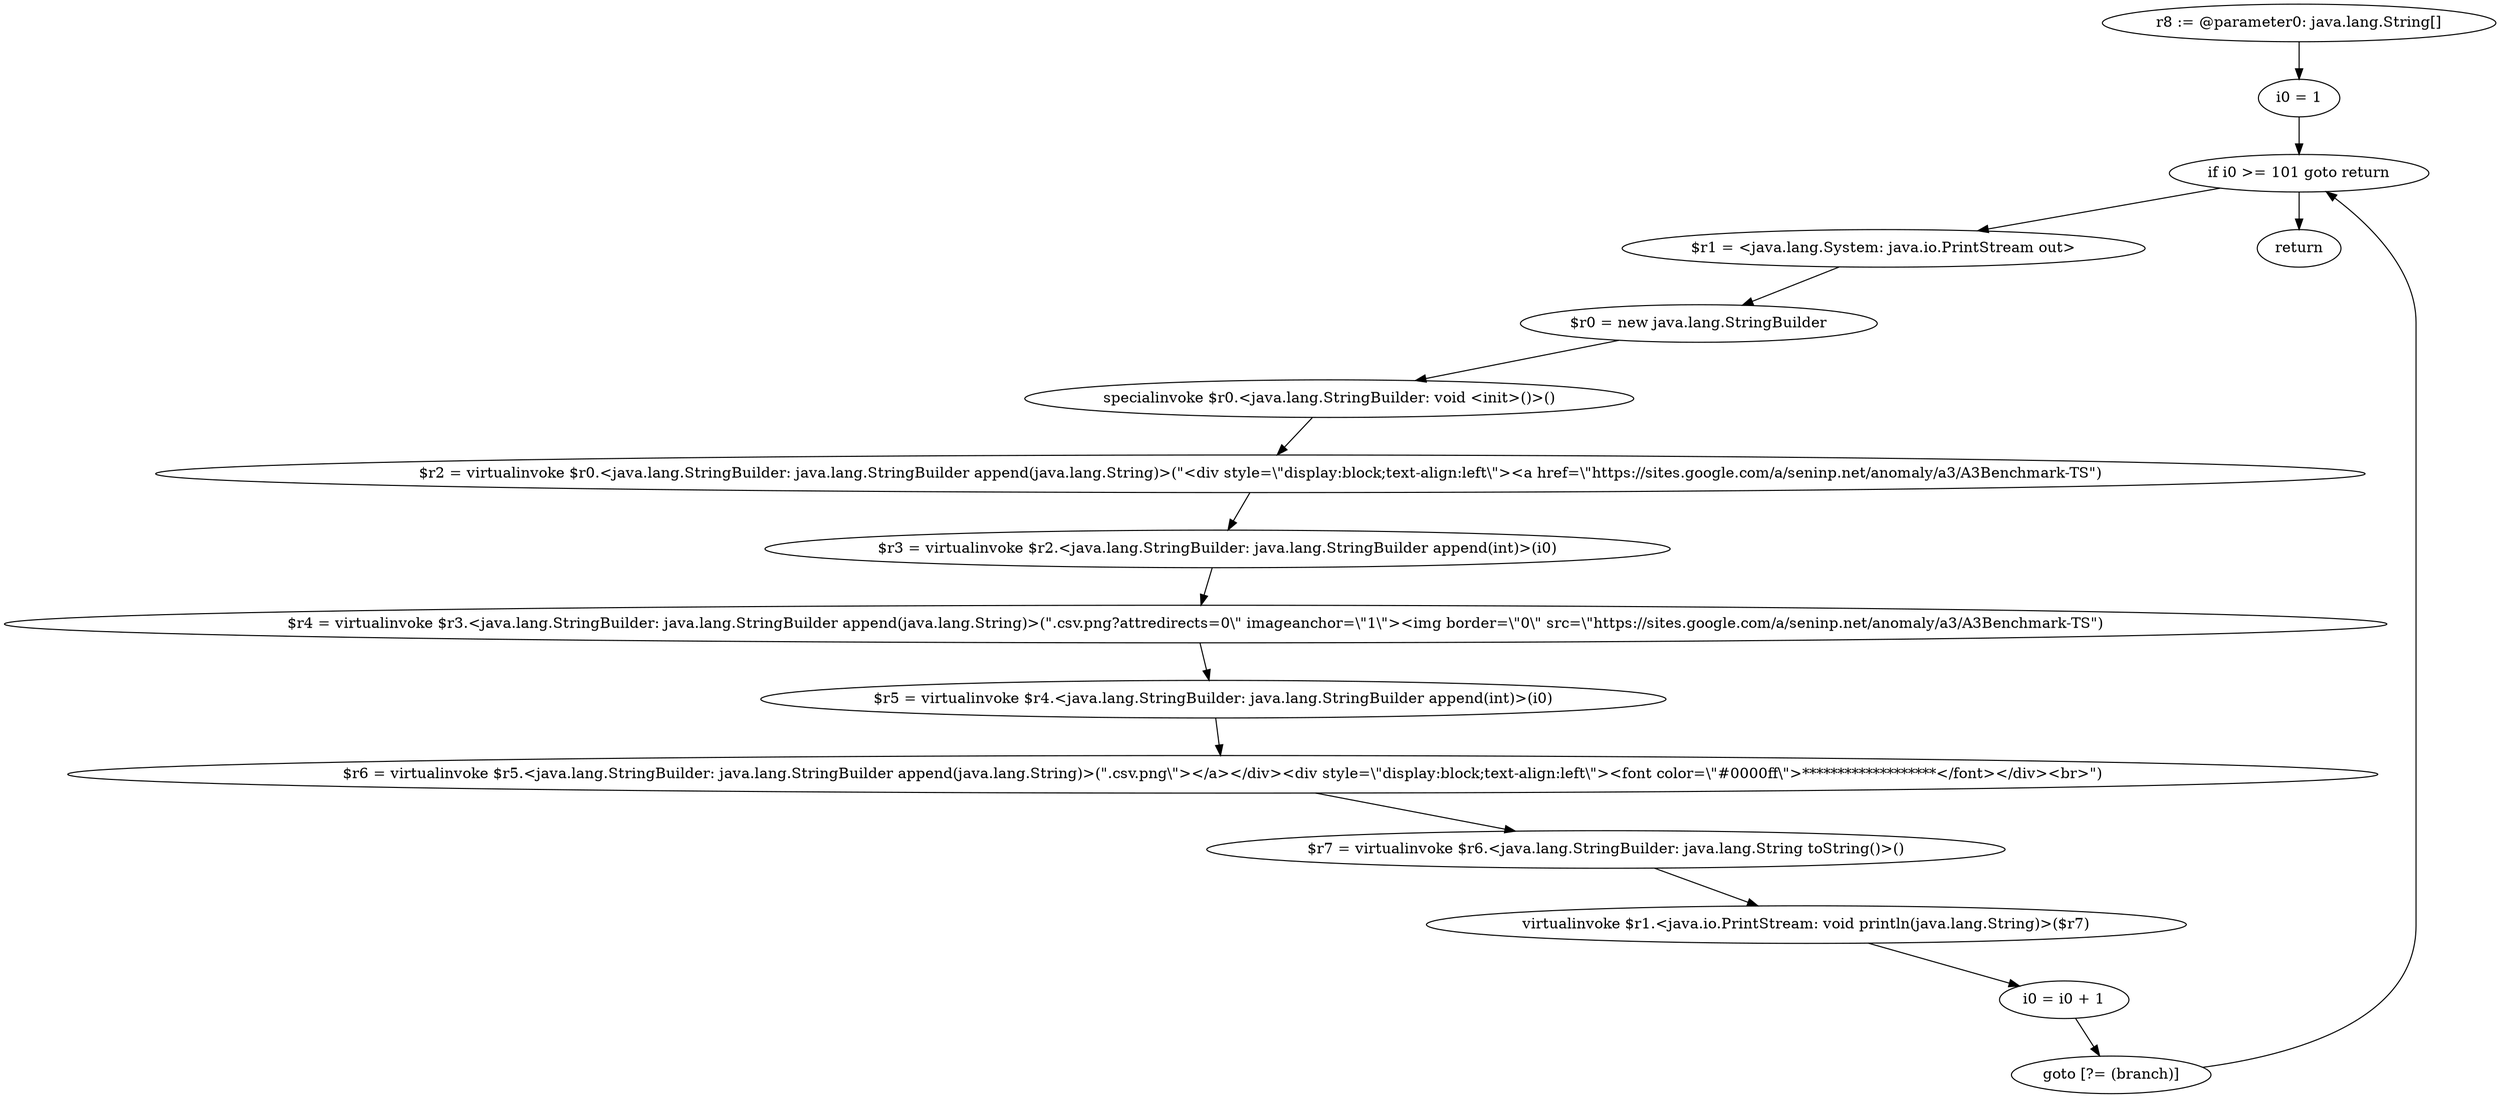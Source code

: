 digraph "unitGraph" {
    "r8 := @parameter0: java.lang.String[]"
    "i0 = 1"
    "if i0 >= 101 goto return"
    "$r1 = <java.lang.System: java.io.PrintStream out>"
    "$r0 = new java.lang.StringBuilder"
    "specialinvoke $r0.<java.lang.StringBuilder: void <init>()>()"
    "$r2 = virtualinvoke $r0.<java.lang.StringBuilder: java.lang.StringBuilder append(java.lang.String)>(\"<div style=\\\"display:block;text-align:left\\\"><a href=\\\"https://sites.google.com/a/seninp.net/anomaly/a3/A3Benchmark-TS\")"
    "$r3 = virtualinvoke $r2.<java.lang.StringBuilder: java.lang.StringBuilder append(int)>(i0)"
    "$r4 = virtualinvoke $r3.<java.lang.StringBuilder: java.lang.StringBuilder append(java.lang.String)>(\".csv.png?attredirects=0\\\" imageanchor=\\\"1\\\"><img border=\\\"0\\\" src=\\\"https://sites.google.com/a/seninp.net/anomaly/a3/A3Benchmark-TS\")"
    "$r5 = virtualinvoke $r4.<java.lang.StringBuilder: java.lang.StringBuilder append(int)>(i0)"
    "$r6 = virtualinvoke $r5.<java.lang.StringBuilder: java.lang.StringBuilder append(java.lang.String)>(\".csv.png\\\"></a></div><div style=\\\"display:block;text-align:left\\\"><font color=\\\"#0000ff\\\">*******************</font></div><br>\")"
    "$r7 = virtualinvoke $r6.<java.lang.StringBuilder: java.lang.String toString()>()"
    "virtualinvoke $r1.<java.io.PrintStream: void println(java.lang.String)>($r7)"
    "i0 = i0 + 1"
    "goto [?= (branch)]"
    "return"
    "r8 := @parameter0: java.lang.String[]"->"i0 = 1";
    "i0 = 1"->"if i0 >= 101 goto return";
    "if i0 >= 101 goto return"->"$r1 = <java.lang.System: java.io.PrintStream out>";
    "if i0 >= 101 goto return"->"return";
    "$r1 = <java.lang.System: java.io.PrintStream out>"->"$r0 = new java.lang.StringBuilder";
    "$r0 = new java.lang.StringBuilder"->"specialinvoke $r0.<java.lang.StringBuilder: void <init>()>()";
    "specialinvoke $r0.<java.lang.StringBuilder: void <init>()>()"->"$r2 = virtualinvoke $r0.<java.lang.StringBuilder: java.lang.StringBuilder append(java.lang.String)>(\"<div style=\\\"display:block;text-align:left\\\"><a href=\\\"https://sites.google.com/a/seninp.net/anomaly/a3/A3Benchmark-TS\")";
    "$r2 = virtualinvoke $r0.<java.lang.StringBuilder: java.lang.StringBuilder append(java.lang.String)>(\"<div style=\\\"display:block;text-align:left\\\"><a href=\\\"https://sites.google.com/a/seninp.net/anomaly/a3/A3Benchmark-TS\")"->"$r3 = virtualinvoke $r2.<java.lang.StringBuilder: java.lang.StringBuilder append(int)>(i0)";
    "$r3 = virtualinvoke $r2.<java.lang.StringBuilder: java.lang.StringBuilder append(int)>(i0)"->"$r4 = virtualinvoke $r3.<java.lang.StringBuilder: java.lang.StringBuilder append(java.lang.String)>(\".csv.png?attredirects=0\\\" imageanchor=\\\"1\\\"><img border=\\\"0\\\" src=\\\"https://sites.google.com/a/seninp.net/anomaly/a3/A3Benchmark-TS\")";
    "$r4 = virtualinvoke $r3.<java.lang.StringBuilder: java.lang.StringBuilder append(java.lang.String)>(\".csv.png?attredirects=0\\\" imageanchor=\\\"1\\\"><img border=\\\"0\\\" src=\\\"https://sites.google.com/a/seninp.net/anomaly/a3/A3Benchmark-TS\")"->"$r5 = virtualinvoke $r4.<java.lang.StringBuilder: java.lang.StringBuilder append(int)>(i0)";
    "$r5 = virtualinvoke $r4.<java.lang.StringBuilder: java.lang.StringBuilder append(int)>(i0)"->"$r6 = virtualinvoke $r5.<java.lang.StringBuilder: java.lang.StringBuilder append(java.lang.String)>(\".csv.png\\\"></a></div><div style=\\\"display:block;text-align:left\\\"><font color=\\\"#0000ff\\\">*******************</font></div><br>\")";
    "$r6 = virtualinvoke $r5.<java.lang.StringBuilder: java.lang.StringBuilder append(java.lang.String)>(\".csv.png\\\"></a></div><div style=\\\"display:block;text-align:left\\\"><font color=\\\"#0000ff\\\">*******************</font></div><br>\")"->"$r7 = virtualinvoke $r6.<java.lang.StringBuilder: java.lang.String toString()>()";
    "$r7 = virtualinvoke $r6.<java.lang.StringBuilder: java.lang.String toString()>()"->"virtualinvoke $r1.<java.io.PrintStream: void println(java.lang.String)>($r7)";
    "virtualinvoke $r1.<java.io.PrintStream: void println(java.lang.String)>($r7)"->"i0 = i0 + 1";
    "i0 = i0 + 1"->"goto [?= (branch)]";
    "goto [?= (branch)]"->"if i0 >= 101 goto return";
}

